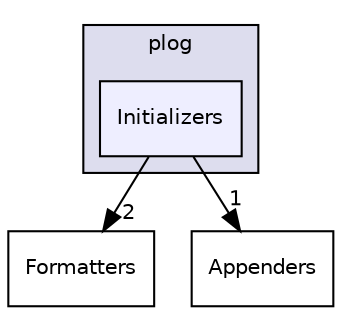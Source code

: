 digraph "c++/3rdParty/plog/include/plog/Initializers" {
  bgcolor=transparent;
  compound=true
  node [ fontsize="10", fontname="Helvetica"];
  edge [ labelfontsize="10", labelfontname="Helvetica"];
  subgraph clusterdir_5988bc57cb32f87d4b7872012fccd734 {
    graph [ bgcolor="#ddddee", pencolor="black", label="plog" fontname="Helvetica", fontsize="10", URL="dir_5988bc57cb32f87d4b7872012fccd734.html"]
  dir_95db627583fd111b2622c761661c1f76 [shape=box, label="Initializers", style="filled", fillcolor="#eeeeff", pencolor="black", URL="dir_95db627583fd111b2622c761661c1f76.html"];
  }
  dir_6183e4accd654967e44d7f6d805c2622 [shape=box label="Formatters" URL="dir_6183e4accd654967e44d7f6d805c2622.html"];
  dir_ab7fb5f2a26dfc4c47ef6c4612267946 [shape=box label="Appenders" URL="dir_ab7fb5f2a26dfc4c47ef6c4612267946.html"];
  dir_95db627583fd111b2622c761661c1f76->dir_6183e4accd654967e44d7f6d805c2622 [headlabel="2", labeldistance=1.5 headhref="dir_000032_000031.html"];
  dir_95db627583fd111b2622c761661c1f76->dir_ab7fb5f2a26dfc4c47ef6c4612267946 [headlabel="1", labeldistance=1.5 headhref="dir_000032_000029.html"];
}
